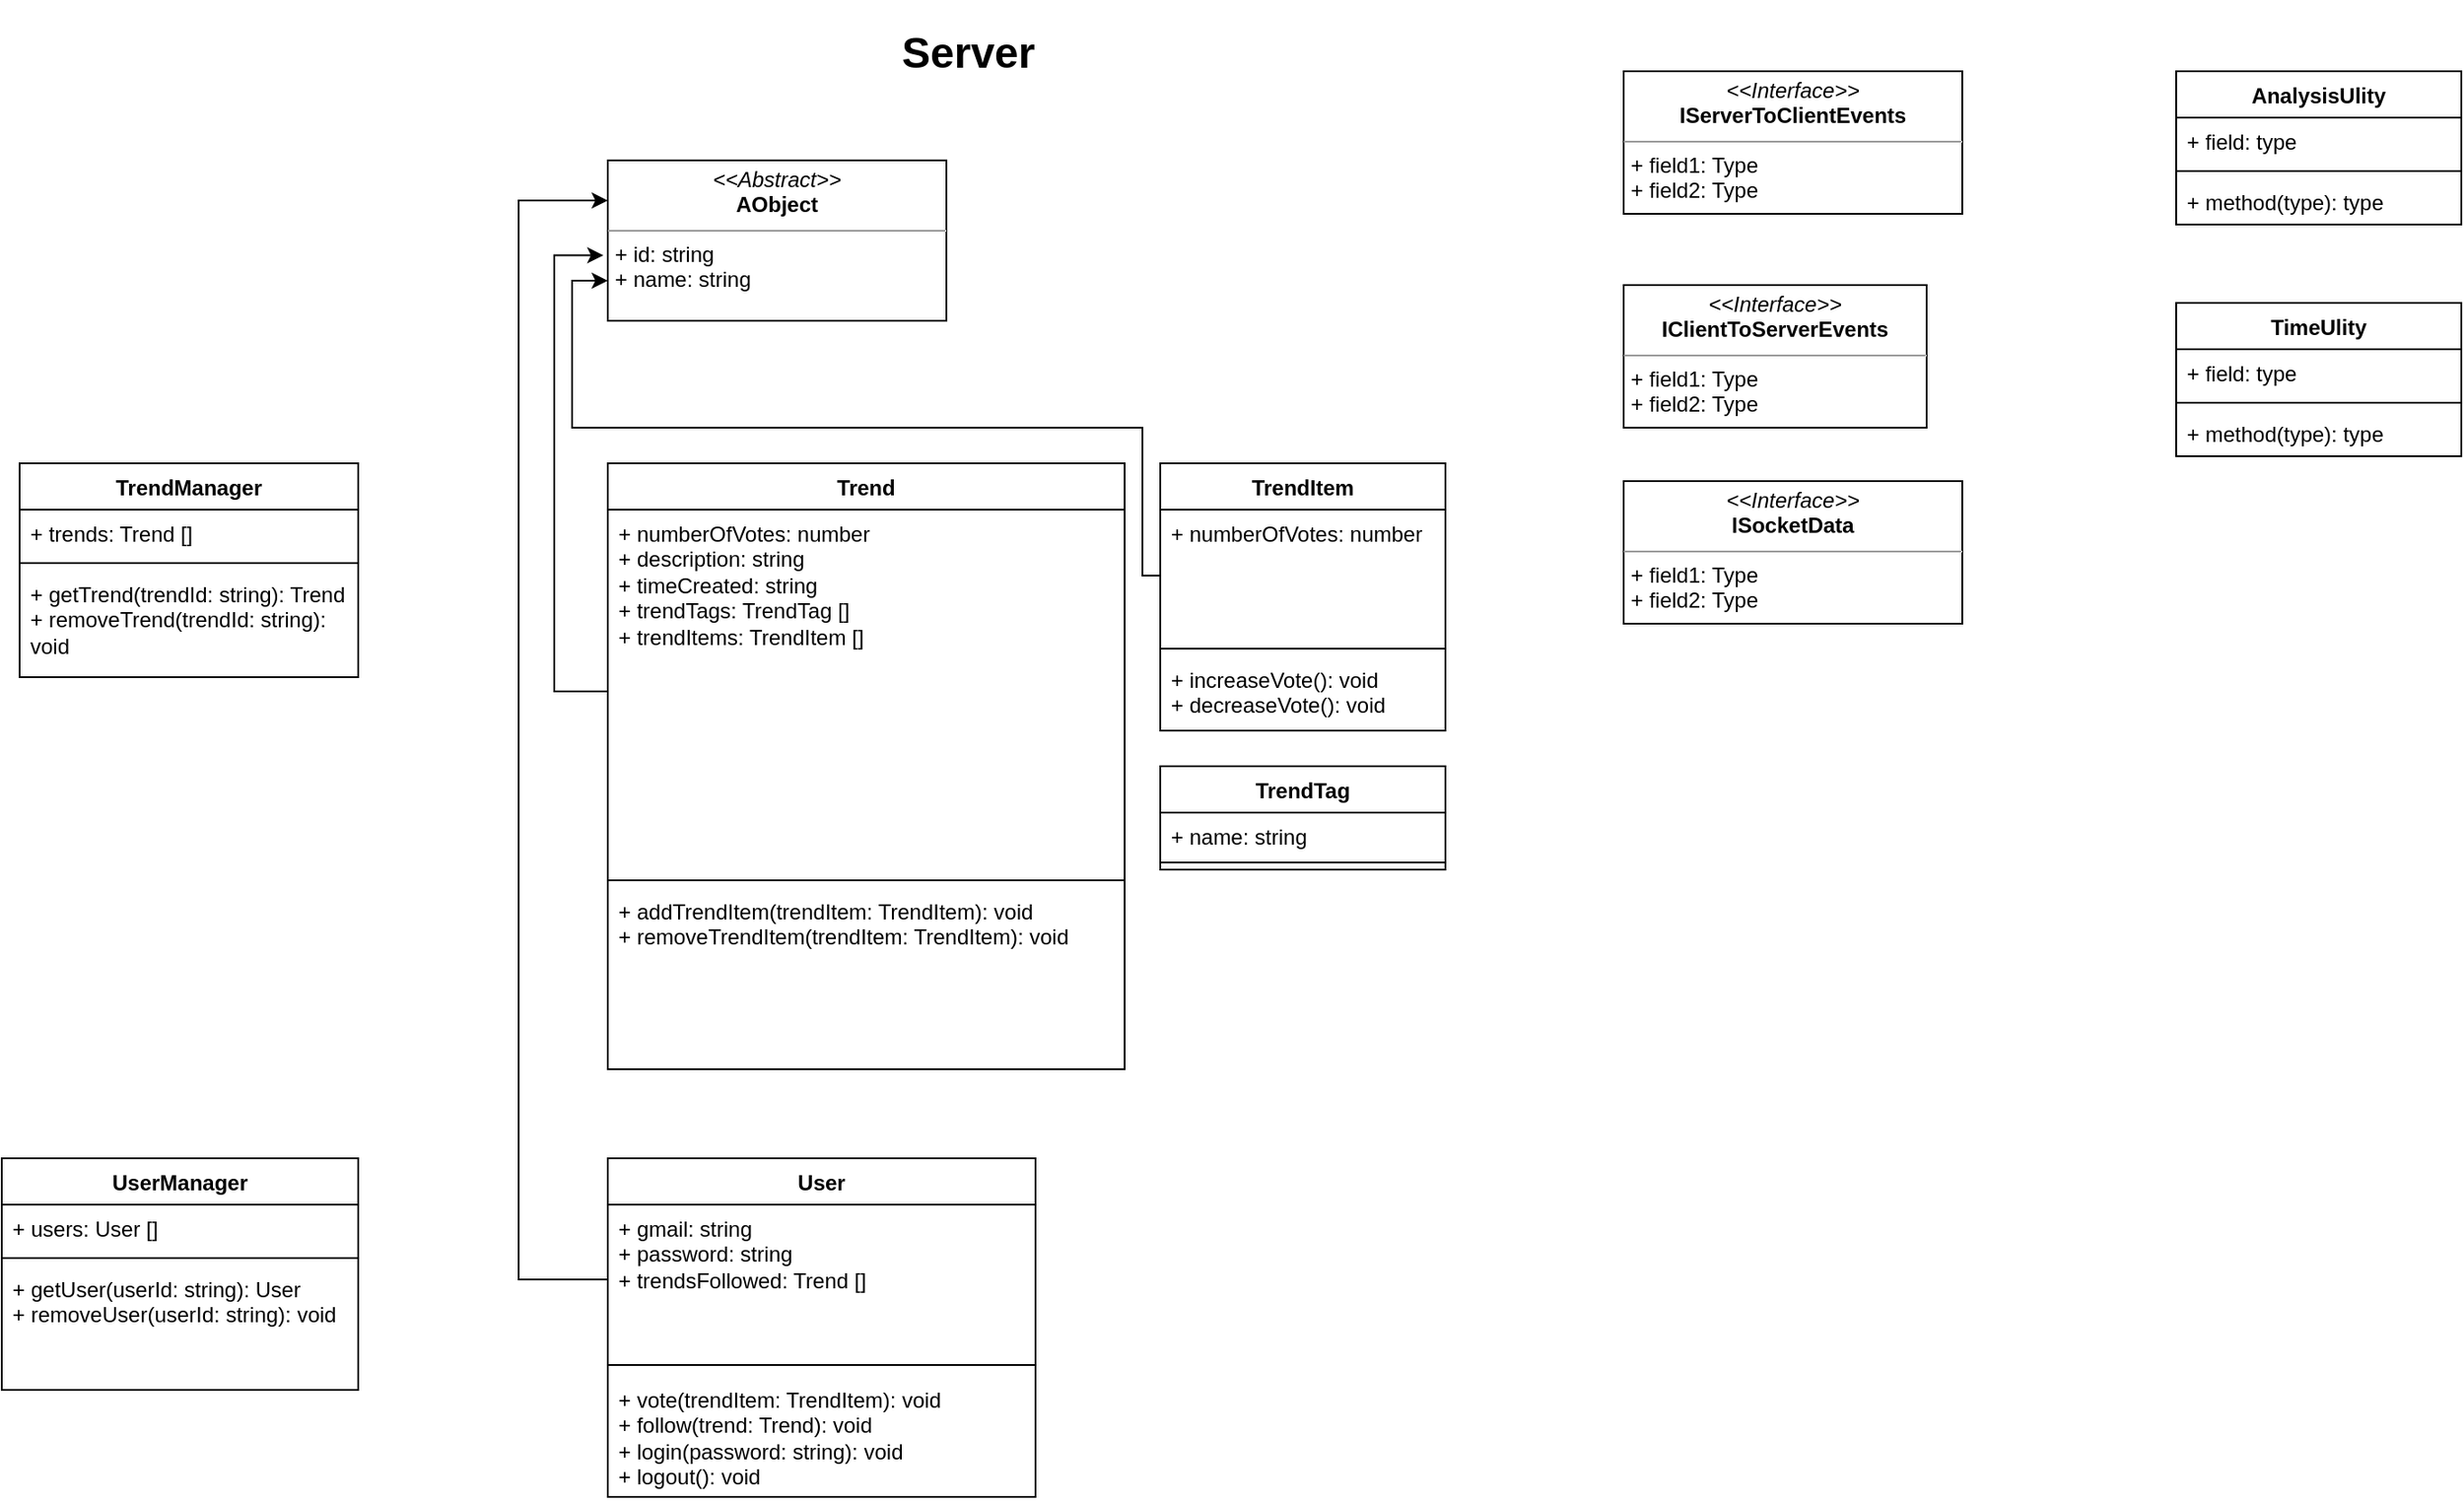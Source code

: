 <mxfile version="23.0.2" type="device">
  <diagram id="C5RBs43oDa-KdzZeNtuy" name="Page-1">
    <mxGraphModel dx="1541" dy="1587" grid="1" gridSize="10" guides="1" tooltips="1" connect="1" arrows="1" fold="1" page="1" pageScale="1" pageWidth="827" pageHeight="1169" math="0" shadow="0">
      <root>
        <mxCell id="WIyWlLk6GJQsqaUBKTNV-0" />
        <mxCell id="WIyWlLk6GJQsqaUBKTNV-1" parent="WIyWlLk6GJQsqaUBKTNV-0" />
        <mxCell id="6kgB-9SjQ2SB4gI3WC1e-0" value="&lt;h1&gt;Server&lt;/h1&gt;" style="text;html=1;strokeColor=none;fillColor=none;spacing=5;spacingTop=-20;whiteSpace=wrap;overflow=hidden;rounded=0;" vertex="1" parent="WIyWlLk6GJQsqaUBKTNV-1">
          <mxGeometry x="-40" y="-80" width="90" height="30" as="geometry" />
        </mxCell>
        <mxCell id="6kgB-9SjQ2SB4gI3WC1e-11" value="&lt;p style=&quot;margin:0px;margin-top:4px;text-align:center;&quot;&gt;&lt;i&gt;&amp;lt;&amp;lt;Interface&amp;gt;&amp;gt;&lt;/i&gt;&lt;br&gt;&lt;b&gt;IServerToClientEvents&lt;/b&gt;&lt;/p&gt;&lt;hr size=&quot;1&quot;&gt;&lt;p style=&quot;margin:0px;margin-left:4px;&quot;&gt;+ field1: Type&lt;br&gt;+ field2: Type&lt;/p&gt;" style="verticalAlign=top;align=left;overflow=fill;fontSize=12;fontFamily=Helvetica;html=1;whiteSpace=wrap;" vertex="1" parent="WIyWlLk6GJQsqaUBKTNV-1">
          <mxGeometry x="370" y="-50" width="190" height="80" as="geometry" />
        </mxCell>
        <mxCell id="6kgB-9SjQ2SB4gI3WC1e-12" value="&lt;p style=&quot;margin:0px;margin-top:4px;text-align:center;&quot;&gt;&lt;i&gt;&amp;lt;&amp;lt;Interface&amp;gt;&amp;gt;&lt;/i&gt;&lt;br&gt;&lt;b&gt;IClientToServerEvents&lt;/b&gt;&lt;/p&gt;&lt;hr size=&quot;1&quot;&gt;&lt;p style=&quot;margin:0px;margin-left:4px;&quot;&gt;+ field1: Type&lt;br&gt;+ field2: Type&lt;/p&gt;&lt;p style=&quot;margin:0px;margin-left:4px;&quot;&gt;&lt;br&gt;&lt;/p&gt;" style="verticalAlign=top;align=left;overflow=fill;fontSize=12;fontFamily=Helvetica;html=1;whiteSpace=wrap;" vertex="1" parent="WIyWlLk6GJQsqaUBKTNV-1">
          <mxGeometry x="370" y="70" width="170" height="80" as="geometry" />
        </mxCell>
        <mxCell id="6kgB-9SjQ2SB4gI3WC1e-13" value="&lt;p style=&quot;margin:0px;margin-top:4px;text-align:center;&quot;&gt;&lt;i&gt;&amp;lt;&amp;lt;Interface&amp;gt;&amp;gt;&lt;/i&gt;&lt;br&gt;&lt;b&gt;ISocketData&lt;/b&gt;&lt;/p&gt;&lt;hr size=&quot;1&quot;&gt;&lt;p style=&quot;margin:0px;margin-left:4px;&quot;&gt;+ field1: Type&lt;br&gt;+ field2: Type&lt;/p&gt;" style="verticalAlign=top;align=left;overflow=fill;fontSize=12;fontFamily=Helvetica;html=1;whiteSpace=wrap;" vertex="1" parent="WIyWlLk6GJQsqaUBKTNV-1">
          <mxGeometry x="370" y="180" width="190" height="80" as="geometry" />
        </mxCell>
        <mxCell id="6kgB-9SjQ2SB4gI3WC1e-14" value="User" style="swimlane;fontStyle=1;align=center;verticalAlign=top;childLayout=stackLayout;horizontal=1;startSize=26;horizontalStack=0;resizeParent=1;resizeParentMax=0;resizeLast=0;collapsible=1;marginBottom=0;whiteSpace=wrap;html=1;" vertex="1" parent="WIyWlLk6GJQsqaUBKTNV-1">
          <mxGeometry x="-200" y="560" width="240" height="190" as="geometry" />
        </mxCell>
        <mxCell id="6kgB-9SjQ2SB4gI3WC1e-15" value="+ gmail: string&lt;br&gt;+ password: string&lt;br&gt;+ trendsFollowed: Trend []" style="text;strokeColor=none;fillColor=none;align=left;verticalAlign=top;spacingLeft=4;spacingRight=4;overflow=hidden;rotatable=0;points=[[0,0.5],[1,0.5]];portConstraint=eastwest;whiteSpace=wrap;html=1;" vertex="1" parent="6kgB-9SjQ2SB4gI3WC1e-14">
          <mxGeometry y="26" width="240" height="84" as="geometry" />
        </mxCell>
        <mxCell id="6kgB-9SjQ2SB4gI3WC1e-16" value="" style="line;strokeWidth=1;fillColor=none;align=left;verticalAlign=middle;spacingTop=-1;spacingLeft=3;spacingRight=3;rotatable=0;labelPosition=right;points=[];portConstraint=eastwest;strokeColor=inherit;" vertex="1" parent="6kgB-9SjQ2SB4gI3WC1e-14">
          <mxGeometry y="110" width="240" height="12" as="geometry" />
        </mxCell>
        <mxCell id="6kgB-9SjQ2SB4gI3WC1e-17" value="+ vote(trendItem: TrendItem): void&lt;br&gt;+ follow(trend: Trend): void&lt;br&gt;+ login(password: string): void&lt;br&gt;+ logout(): void" style="text;strokeColor=none;fillColor=none;align=left;verticalAlign=top;spacingLeft=4;spacingRight=4;overflow=hidden;rotatable=0;points=[[0,0.5],[1,0.5]];portConstraint=eastwest;whiteSpace=wrap;html=1;" vertex="1" parent="6kgB-9SjQ2SB4gI3WC1e-14">
          <mxGeometry y="122" width="240" height="68" as="geometry" />
        </mxCell>
        <mxCell id="6kgB-9SjQ2SB4gI3WC1e-18" value="Trend" style="swimlane;fontStyle=1;align=center;verticalAlign=top;childLayout=stackLayout;horizontal=1;startSize=26;horizontalStack=0;resizeParent=1;resizeParentMax=0;resizeLast=0;collapsible=1;marginBottom=0;whiteSpace=wrap;html=1;" vertex="1" parent="WIyWlLk6GJQsqaUBKTNV-1">
          <mxGeometry x="-200" y="170" width="290" height="340" as="geometry" />
        </mxCell>
        <mxCell id="6kgB-9SjQ2SB4gI3WC1e-19" value="+ numberOfVotes: number&lt;br&gt;+ description: string&lt;br&gt;+ timeCreated: string&lt;br&gt;+ trendTags: TrendTag []&lt;br&gt;+ trendItems: TrendItem []" style="text;strokeColor=none;fillColor=none;align=left;verticalAlign=top;spacingLeft=4;spacingRight=4;overflow=hidden;rotatable=0;points=[[0,0.5],[1,0.5]];portConstraint=eastwest;whiteSpace=wrap;html=1;" vertex="1" parent="6kgB-9SjQ2SB4gI3WC1e-18">
          <mxGeometry y="26" width="290" height="204" as="geometry" />
        </mxCell>
        <mxCell id="6kgB-9SjQ2SB4gI3WC1e-20" value="" style="line;strokeWidth=1;fillColor=none;align=left;verticalAlign=middle;spacingTop=-1;spacingLeft=3;spacingRight=3;rotatable=0;labelPosition=right;points=[];portConstraint=eastwest;strokeColor=inherit;" vertex="1" parent="6kgB-9SjQ2SB4gI3WC1e-18">
          <mxGeometry y="230" width="290" height="8" as="geometry" />
        </mxCell>
        <mxCell id="6kgB-9SjQ2SB4gI3WC1e-21" value="+ addTrendItem(trendItem: TrendItem): void&lt;br&gt;+ removeTrendItem(trendItem: TrendItem): void" style="text;strokeColor=none;fillColor=none;align=left;verticalAlign=top;spacingLeft=4;spacingRight=4;overflow=hidden;rotatable=0;points=[[0,0.5],[1,0.5]];portConstraint=eastwest;whiteSpace=wrap;html=1;" vertex="1" parent="6kgB-9SjQ2SB4gI3WC1e-18">
          <mxGeometry y="238" width="290" height="102" as="geometry" />
        </mxCell>
        <mxCell id="6kgB-9SjQ2SB4gI3WC1e-22" value="TrendTag" style="swimlane;fontStyle=1;align=center;verticalAlign=top;childLayout=stackLayout;horizontal=1;startSize=26;horizontalStack=0;resizeParent=1;resizeParentMax=0;resizeLast=0;collapsible=1;marginBottom=0;whiteSpace=wrap;html=1;" vertex="1" parent="WIyWlLk6GJQsqaUBKTNV-1">
          <mxGeometry x="110" y="340" width="160" height="58" as="geometry" />
        </mxCell>
        <mxCell id="6kgB-9SjQ2SB4gI3WC1e-23" value="+ name: string" style="text;strokeColor=none;fillColor=none;align=left;verticalAlign=top;spacingLeft=4;spacingRight=4;overflow=hidden;rotatable=0;points=[[0,0.5],[1,0.5]];portConstraint=eastwest;whiteSpace=wrap;html=1;" vertex="1" parent="6kgB-9SjQ2SB4gI3WC1e-22">
          <mxGeometry y="26" width="160" height="24" as="geometry" />
        </mxCell>
        <mxCell id="6kgB-9SjQ2SB4gI3WC1e-24" value="" style="line;strokeWidth=1;fillColor=none;align=left;verticalAlign=middle;spacingTop=-1;spacingLeft=3;spacingRight=3;rotatable=0;labelPosition=right;points=[];portConstraint=eastwest;strokeColor=inherit;" vertex="1" parent="6kgB-9SjQ2SB4gI3WC1e-22">
          <mxGeometry y="50" width="160" height="8" as="geometry" />
        </mxCell>
        <mxCell id="6kgB-9SjQ2SB4gI3WC1e-26" value="TrendItem" style="swimlane;fontStyle=1;align=center;verticalAlign=top;childLayout=stackLayout;horizontal=1;startSize=26;horizontalStack=0;resizeParent=1;resizeParentMax=0;resizeLast=0;collapsible=1;marginBottom=0;whiteSpace=wrap;html=1;" vertex="1" parent="WIyWlLk6GJQsqaUBKTNV-1">
          <mxGeometry x="110" y="170" width="160" height="150" as="geometry" />
        </mxCell>
        <mxCell id="6kgB-9SjQ2SB4gI3WC1e-27" value="+ numberOfVotes: number" style="text;strokeColor=none;fillColor=none;align=left;verticalAlign=top;spacingLeft=4;spacingRight=4;overflow=hidden;rotatable=0;points=[[0,0.5],[1,0.5]];portConstraint=eastwest;whiteSpace=wrap;html=1;" vertex="1" parent="6kgB-9SjQ2SB4gI3WC1e-26">
          <mxGeometry y="26" width="160" height="74" as="geometry" />
        </mxCell>
        <mxCell id="6kgB-9SjQ2SB4gI3WC1e-28" value="" style="line;strokeWidth=1;fillColor=none;align=left;verticalAlign=middle;spacingTop=-1;spacingLeft=3;spacingRight=3;rotatable=0;labelPosition=right;points=[];portConstraint=eastwest;strokeColor=inherit;" vertex="1" parent="6kgB-9SjQ2SB4gI3WC1e-26">
          <mxGeometry y="100" width="160" height="8" as="geometry" />
        </mxCell>
        <mxCell id="6kgB-9SjQ2SB4gI3WC1e-29" value="+ increaseVote(): void&lt;br&gt;+ decreaseVote(): void" style="text;strokeColor=none;fillColor=none;align=left;verticalAlign=top;spacingLeft=4;spacingRight=4;overflow=hidden;rotatable=0;points=[[0,0.5],[1,0.5]];portConstraint=eastwest;whiteSpace=wrap;html=1;" vertex="1" parent="6kgB-9SjQ2SB4gI3WC1e-26">
          <mxGeometry y="108" width="160" height="42" as="geometry" />
        </mxCell>
        <mxCell id="6kgB-9SjQ2SB4gI3WC1e-31" value="TrendManager" style="swimlane;fontStyle=1;align=center;verticalAlign=top;childLayout=stackLayout;horizontal=1;startSize=26;horizontalStack=0;resizeParent=1;resizeParentMax=0;resizeLast=0;collapsible=1;marginBottom=0;whiteSpace=wrap;html=1;" vertex="1" parent="WIyWlLk6GJQsqaUBKTNV-1">
          <mxGeometry x="-530" y="170" width="190" height="120" as="geometry" />
        </mxCell>
        <mxCell id="6kgB-9SjQ2SB4gI3WC1e-32" value="+ trends: Trend []&lt;br&gt;" style="text;strokeColor=none;fillColor=none;align=left;verticalAlign=top;spacingLeft=4;spacingRight=4;overflow=hidden;rotatable=0;points=[[0,0.5],[1,0.5]];portConstraint=eastwest;whiteSpace=wrap;html=1;" vertex="1" parent="6kgB-9SjQ2SB4gI3WC1e-31">
          <mxGeometry y="26" width="190" height="26" as="geometry" />
        </mxCell>
        <mxCell id="6kgB-9SjQ2SB4gI3WC1e-33" value="" style="line;strokeWidth=1;fillColor=none;align=left;verticalAlign=middle;spacingTop=-1;spacingLeft=3;spacingRight=3;rotatable=0;labelPosition=right;points=[];portConstraint=eastwest;strokeColor=inherit;" vertex="1" parent="6kgB-9SjQ2SB4gI3WC1e-31">
          <mxGeometry y="52" width="190" height="8" as="geometry" />
        </mxCell>
        <mxCell id="6kgB-9SjQ2SB4gI3WC1e-34" value="+ getTrend(trendId: string): Trend&lt;br&gt;+ removeTrend(trendId: string): void" style="text;strokeColor=none;fillColor=none;align=left;verticalAlign=top;spacingLeft=4;spacingRight=4;overflow=hidden;rotatable=0;points=[[0,0.5],[1,0.5]];portConstraint=eastwest;whiteSpace=wrap;html=1;" vertex="1" parent="6kgB-9SjQ2SB4gI3WC1e-31">
          <mxGeometry y="60" width="190" height="60" as="geometry" />
        </mxCell>
        <mxCell id="6kgB-9SjQ2SB4gI3WC1e-35" value="UserManager" style="swimlane;fontStyle=1;align=center;verticalAlign=top;childLayout=stackLayout;horizontal=1;startSize=26;horizontalStack=0;resizeParent=1;resizeParentMax=0;resizeLast=0;collapsible=1;marginBottom=0;whiteSpace=wrap;html=1;" vertex="1" parent="WIyWlLk6GJQsqaUBKTNV-1">
          <mxGeometry x="-540" y="560" width="200" height="130" as="geometry" />
        </mxCell>
        <mxCell id="6kgB-9SjQ2SB4gI3WC1e-36" value="+ users: User []" style="text;strokeColor=none;fillColor=none;align=left;verticalAlign=top;spacingLeft=4;spacingRight=4;overflow=hidden;rotatable=0;points=[[0,0.5],[1,0.5]];portConstraint=eastwest;whiteSpace=wrap;html=1;" vertex="1" parent="6kgB-9SjQ2SB4gI3WC1e-35">
          <mxGeometry y="26" width="200" height="26" as="geometry" />
        </mxCell>
        <mxCell id="6kgB-9SjQ2SB4gI3WC1e-37" value="" style="line;strokeWidth=1;fillColor=none;align=left;verticalAlign=middle;spacingTop=-1;spacingLeft=3;spacingRight=3;rotatable=0;labelPosition=right;points=[];portConstraint=eastwest;strokeColor=inherit;" vertex="1" parent="6kgB-9SjQ2SB4gI3WC1e-35">
          <mxGeometry y="52" width="200" height="8" as="geometry" />
        </mxCell>
        <mxCell id="6kgB-9SjQ2SB4gI3WC1e-38" value="+ getUser(userId: string): User&lt;br&gt;+ removeUser(userId: string): void" style="text;strokeColor=none;fillColor=none;align=left;verticalAlign=top;spacingLeft=4;spacingRight=4;overflow=hidden;rotatable=0;points=[[0,0.5],[1,0.5]];portConstraint=eastwest;whiteSpace=wrap;html=1;" vertex="1" parent="6kgB-9SjQ2SB4gI3WC1e-35">
          <mxGeometry y="60" width="200" height="70" as="geometry" />
        </mxCell>
        <mxCell id="6kgB-9SjQ2SB4gI3WC1e-47" value="&lt;p style=&quot;margin:0px;margin-top:4px;text-align:center;&quot;&gt;&lt;i&gt;&amp;lt;&amp;lt;Abstract&amp;gt;&amp;gt;&lt;/i&gt;&lt;br&gt;&lt;b&gt;AObject&lt;/b&gt;&lt;/p&gt;&lt;hr size=&quot;1&quot;&gt;&lt;p style=&quot;margin:0px;margin-left:4px;&quot;&gt;+ id: string&lt;br&gt;&lt;/p&gt;&lt;p style=&quot;margin:0px;margin-left:4px;&quot;&gt;+ name: string&lt;/p&gt;" style="verticalAlign=top;align=left;overflow=fill;fontSize=12;fontFamily=Helvetica;html=1;whiteSpace=wrap;" vertex="1" parent="WIyWlLk6GJQsqaUBKTNV-1">
          <mxGeometry x="-200" width="190" height="90" as="geometry" />
        </mxCell>
        <mxCell id="6kgB-9SjQ2SB4gI3WC1e-48" style="edgeStyle=elbowEdgeStyle;rounded=0;orthogonalLoop=1;jettySize=auto;html=1;entryX=-0.013;entryY=0.592;entryDx=0;entryDy=0;entryPerimeter=0;" edge="1" parent="WIyWlLk6GJQsqaUBKTNV-1" source="6kgB-9SjQ2SB4gI3WC1e-19" target="6kgB-9SjQ2SB4gI3WC1e-47">
          <mxGeometry relative="1" as="geometry">
            <Array as="points">
              <mxPoint x="-230" y="180" />
            </Array>
          </mxGeometry>
        </mxCell>
        <mxCell id="6kgB-9SjQ2SB4gI3WC1e-49" style="edgeStyle=elbowEdgeStyle;rounded=0;orthogonalLoop=1;jettySize=auto;html=1;exitX=0;exitY=0.5;exitDx=0;exitDy=0;entryX=0;entryY=0.25;entryDx=0;entryDy=0;" edge="1" parent="WIyWlLk6GJQsqaUBKTNV-1" source="6kgB-9SjQ2SB4gI3WC1e-15" target="6kgB-9SjQ2SB4gI3WC1e-47">
          <mxGeometry relative="1" as="geometry">
            <Array as="points">
              <mxPoint x="-250" y="330" />
            </Array>
          </mxGeometry>
        </mxCell>
        <mxCell id="6kgB-9SjQ2SB4gI3WC1e-50" style="edgeStyle=orthogonalEdgeStyle;rounded=0;orthogonalLoop=1;jettySize=auto;html=1;exitX=0;exitY=0.5;exitDx=0;exitDy=0;entryX=0;entryY=0.75;entryDx=0;entryDy=0;" edge="1" parent="WIyWlLk6GJQsqaUBKTNV-1" source="6kgB-9SjQ2SB4gI3WC1e-27" target="6kgB-9SjQ2SB4gI3WC1e-47">
          <mxGeometry relative="1" as="geometry">
            <Array as="points">
              <mxPoint x="100" y="233" />
              <mxPoint x="100" y="150" />
              <mxPoint x="-220" y="150" />
              <mxPoint x="-220" y="68" />
            </Array>
          </mxGeometry>
        </mxCell>
        <mxCell id="6kgB-9SjQ2SB4gI3WC1e-51" value="AnalysisUlity" style="swimlane;fontStyle=1;align=center;verticalAlign=top;childLayout=stackLayout;horizontal=1;startSize=26;horizontalStack=0;resizeParent=1;resizeParentMax=0;resizeLast=0;collapsible=1;marginBottom=0;whiteSpace=wrap;html=1;" vertex="1" parent="WIyWlLk6GJQsqaUBKTNV-1">
          <mxGeometry x="680" y="-50" width="160" height="86" as="geometry" />
        </mxCell>
        <mxCell id="6kgB-9SjQ2SB4gI3WC1e-52" value="+ field: type" style="text;strokeColor=none;fillColor=none;align=left;verticalAlign=top;spacingLeft=4;spacingRight=4;overflow=hidden;rotatable=0;points=[[0,0.5],[1,0.5]];portConstraint=eastwest;whiteSpace=wrap;html=1;" vertex="1" parent="6kgB-9SjQ2SB4gI3WC1e-51">
          <mxGeometry y="26" width="160" height="26" as="geometry" />
        </mxCell>
        <mxCell id="6kgB-9SjQ2SB4gI3WC1e-53" value="" style="line;strokeWidth=1;fillColor=none;align=left;verticalAlign=middle;spacingTop=-1;spacingLeft=3;spacingRight=3;rotatable=0;labelPosition=right;points=[];portConstraint=eastwest;strokeColor=inherit;" vertex="1" parent="6kgB-9SjQ2SB4gI3WC1e-51">
          <mxGeometry y="52" width="160" height="8" as="geometry" />
        </mxCell>
        <mxCell id="6kgB-9SjQ2SB4gI3WC1e-54" value="+ method(type): type" style="text;strokeColor=none;fillColor=none;align=left;verticalAlign=top;spacingLeft=4;spacingRight=4;overflow=hidden;rotatable=0;points=[[0,0.5],[1,0.5]];portConstraint=eastwest;whiteSpace=wrap;html=1;" vertex="1" parent="6kgB-9SjQ2SB4gI3WC1e-51">
          <mxGeometry y="60" width="160" height="26" as="geometry" />
        </mxCell>
        <mxCell id="6kgB-9SjQ2SB4gI3WC1e-55" value="TimeUlity" style="swimlane;fontStyle=1;align=center;verticalAlign=top;childLayout=stackLayout;horizontal=1;startSize=26;horizontalStack=0;resizeParent=1;resizeParentMax=0;resizeLast=0;collapsible=1;marginBottom=0;whiteSpace=wrap;html=1;" vertex="1" parent="WIyWlLk6GJQsqaUBKTNV-1">
          <mxGeometry x="680" y="80" width="160" height="86" as="geometry" />
        </mxCell>
        <mxCell id="6kgB-9SjQ2SB4gI3WC1e-56" value="+ field: type" style="text;strokeColor=none;fillColor=none;align=left;verticalAlign=top;spacingLeft=4;spacingRight=4;overflow=hidden;rotatable=0;points=[[0,0.5],[1,0.5]];portConstraint=eastwest;whiteSpace=wrap;html=1;" vertex="1" parent="6kgB-9SjQ2SB4gI3WC1e-55">
          <mxGeometry y="26" width="160" height="26" as="geometry" />
        </mxCell>
        <mxCell id="6kgB-9SjQ2SB4gI3WC1e-57" value="" style="line;strokeWidth=1;fillColor=none;align=left;verticalAlign=middle;spacingTop=-1;spacingLeft=3;spacingRight=3;rotatable=0;labelPosition=right;points=[];portConstraint=eastwest;strokeColor=inherit;" vertex="1" parent="6kgB-9SjQ2SB4gI3WC1e-55">
          <mxGeometry y="52" width="160" height="8" as="geometry" />
        </mxCell>
        <mxCell id="6kgB-9SjQ2SB4gI3WC1e-58" value="+ method(type): type" style="text;strokeColor=none;fillColor=none;align=left;verticalAlign=top;spacingLeft=4;spacingRight=4;overflow=hidden;rotatable=0;points=[[0,0.5],[1,0.5]];portConstraint=eastwest;whiteSpace=wrap;html=1;" vertex="1" parent="6kgB-9SjQ2SB4gI3WC1e-55">
          <mxGeometry y="60" width="160" height="26" as="geometry" />
        </mxCell>
      </root>
    </mxGraphModel>
  </diagram>
</mxfile>
